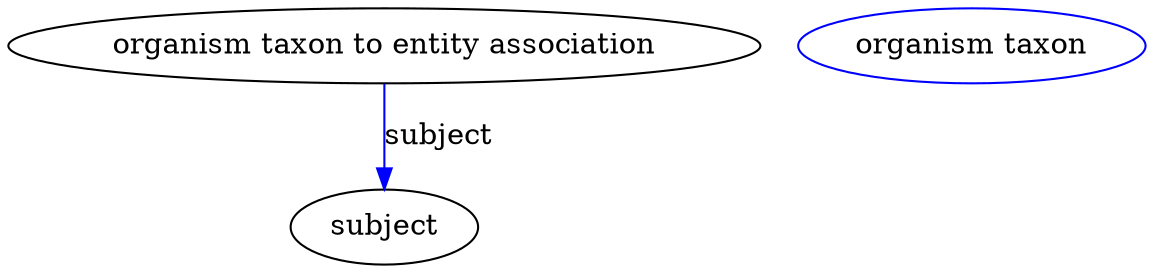 digraph {
	graph [bb="0,0,545.88,123"];
	node [label="\N"];
	"organism taxon to entity association"	 [height=0.5,
		label="organism taxon to entity association",
		pos="180.68,105",
		width=5.019];
	subject	 [height=0.5,
		pos="180.68,18",
		width=1.2457];
	"organism taxon to entity association" -> subject	 [color=blue,
		label=subject,
		lp="207.18,61.5",
		pos="e,180.68,36.003 180.68,86.974 180.68,75.192 180.68,59.561 180.68,46.158",
		style=solid];
	"organism taxon to entity association_subject"	 [color=blue,
		height=0.5,
		label="organism taxon",
		pos="462.68,105",
		width=2.3109];
}
